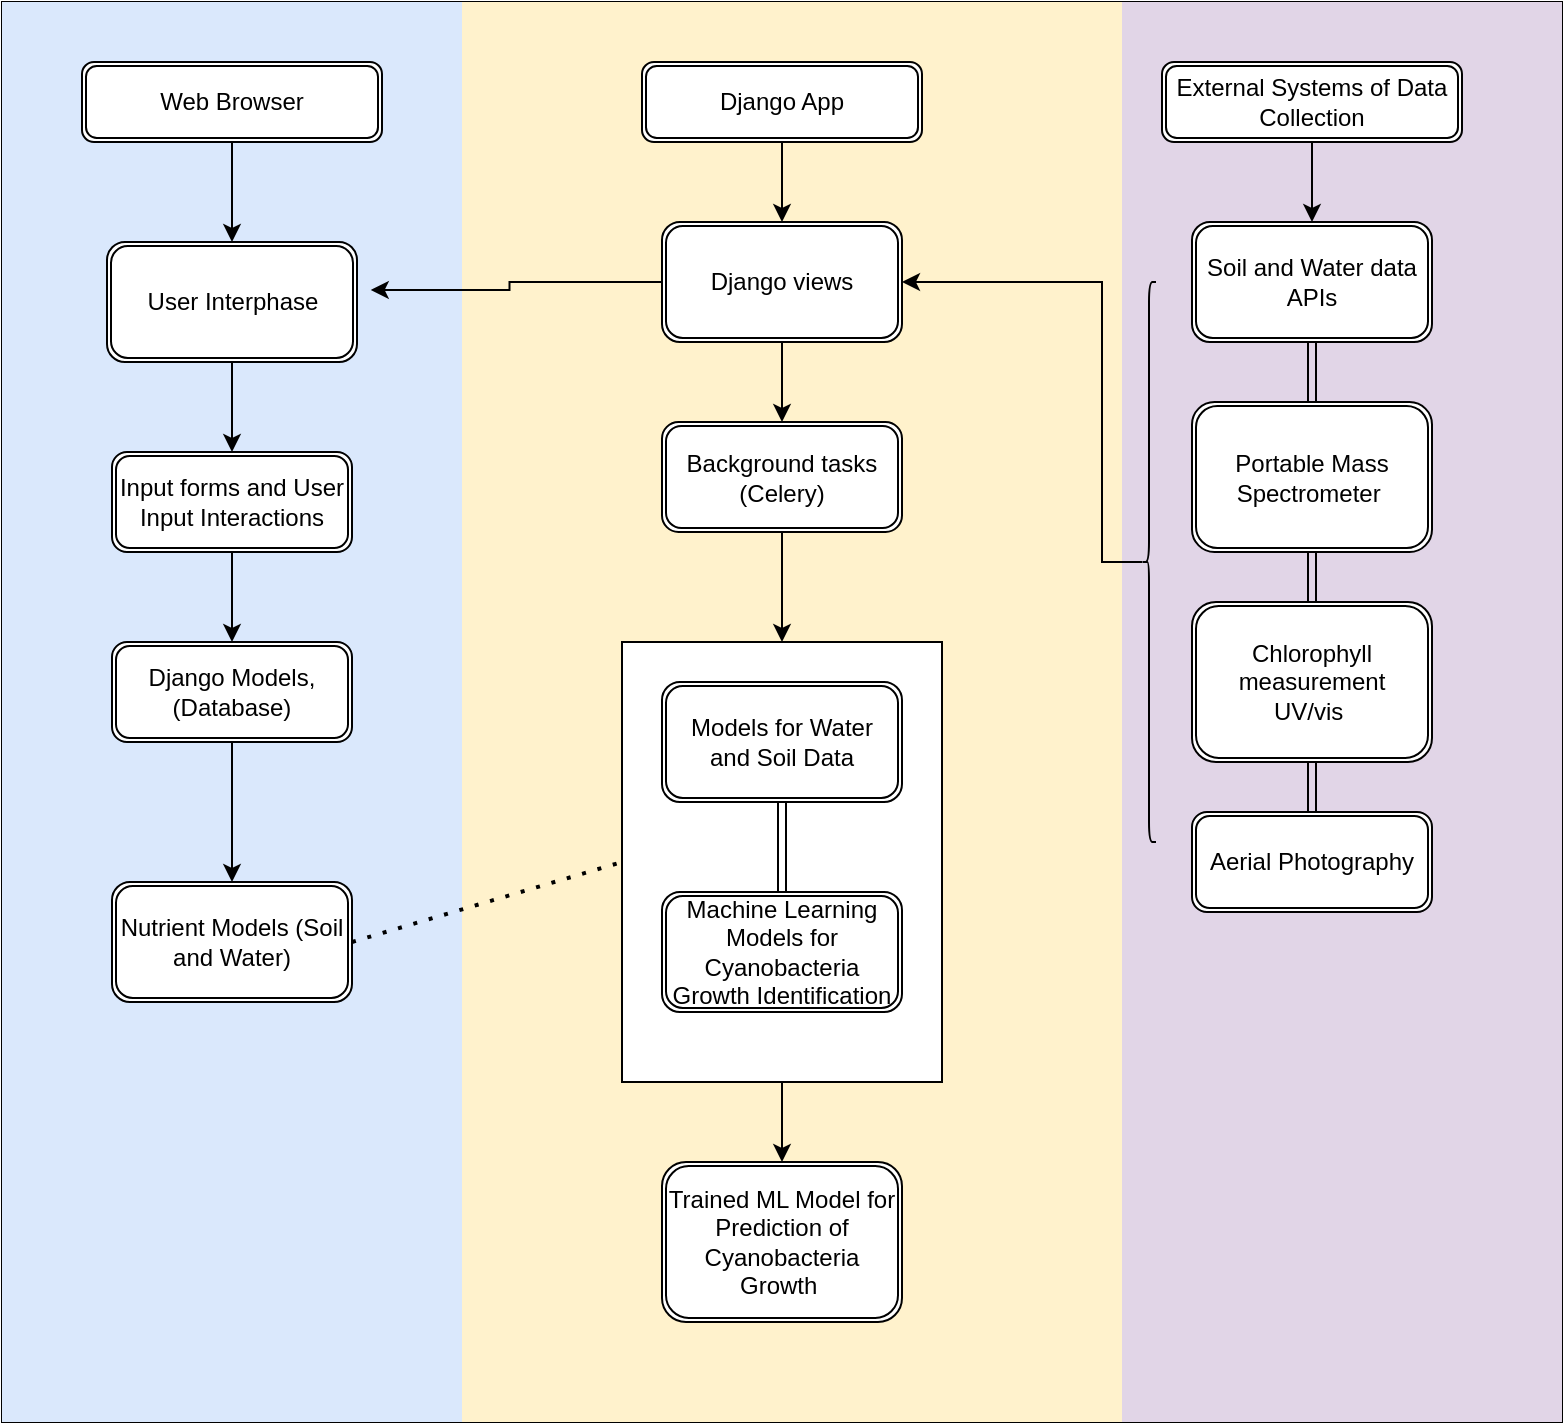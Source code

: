 <mxfile version="22.1.5" type="github">
  <diagram name="Page-1" id="pcjoGbgrFlT2-Ms75mwo">
    <mxGraphModel dx="1363" dy="1761" grid="1" gridSize="10" guides="1" tooltips="1" connect="1" arrows="1" fold="1" page="1" pageScale="1" pageWidth="827" pageHeight="1169" math="0" shadow="0">
      <root>
        <mxCell id="0" />
        <mxCell id="1" parent="0" />
        <mxCell id="Ht-ry6OkDduc0hVXBzxZ-5" value="" style="shape=table;startSize=0;container=1;collapsible=0;childLayout=tableLayout;" vertex="1" parent="1">
          <mxGeometry x="120" y="-750" width="780" height="710" as="geometry" />
        </mxCell>
        <mxCell id="Ht-ry6OkDduc0hVXBzxZ-6" value="" style="shape=tableRow;horizontal=0;startSize=0;swimlaneHead=0;swimlaneBody=0;strokeColor=inherit;top=0;left=0;bottom=0;right=0;collapsible=0;dropTarget=0;fillColor=none;points=[[0,0.5],[1,0.5]];portConstraint=eastwest;" vertex="1" parent="Ht-ry6OkDduc0hVXBzxZ-5">
          <mxGeometry width="780" height="710" as="geometry" />
        </mxCell>
        <mxCell id="Ht-ry6OkDduc0hVXBzxZ-7" value="" style="shape=partialRectangle;html=1;whiteSpace=wrap;connectable=0;strokeColor=#6c8ebf;overflow=hidden;fillColor=#dae8fc;top=0;left=0;bottom=0;right=0;pointerEvents=1;" vertex="1" parent="Ht-ry6OkDduc0hVXBzxZ-6">
          <mxGeometry width="230" height="710" as="geometry">
            <mxRectangle width="230" height="710" as="alternateBounds" />
          </mxGeometry>
        </mxCell>
        <mxCell id="Ht-ry6OkDduc0hVXBzxZ-8" value="" style="shape=partialRectangle;html=1;whiteSpace=wrap;connectable=0;strokeColor=#d6b656;overflow=hidden;fillColor=#fff2cc;top=0;left=0;bottom=0;right=0;pointerEvents=1;" vertex="1" parent="Ht-ry6OkDduc0hVXBzxZ-6">
          <mxGeometry x="230" width="330" height="710" as="geometry">
            <mxRectangle width="330" height="710" as="alternateBounds" />
          </mxGeometry>
        </mxCell>
        <mxCell id="Ht-ry6OkDduc0hVXBzxZ-9" value="" style="shape=partialRectangle;html=1;whiteSpace=wrap;connectable=0;strokeColor=#9673a6;overflow=hidden;fillColor=#e1d5e7;top=0;left=0;bottom=0;right=0;pointerEvents=1;" vertex="1" parent="Ht-ry6OkDduc0hVXBzxZ-6">
          <mxGeometry x="560" width="220" height="710" as="geometry">
            <mxRectangle width="220" height="710" as="alternateBounds" />
          </mxGeometry>
        </mxCell>
        <mxCell id="Ht-ry6OkDduc0hVXBzxZ-30" value="" style="edgeStyle=orthogonalEdgeStyle;rounded=0;orthogonalLoop=1;jettySize=auto;html=1;" edge="1" parent="1" source="Ht-ry6OkDduc0hVXBzxZ-10" target="Ht-ry6OkDduc0hVXBzxZ-15">
          <mxGeometry relative="1" as="geometry" />
        </mxCell>
        <mxCell id="Ht-ry6OkDduc0hVXBzxZ-10" value="Web Browser" style="shape=ext;double=1;rounded=1;whiteSpace=wrap;html=1;" vertex="1" parent="1">
          <mxGeometry x="160" y="-720" width="150" height="40" as="geometry" />
        </mxCell>
        <mxCell id="Ht-ry6OkDduc0hVXBzxZ-32" value="" style="edgeStyle=orthogonalEdgeStyle;rounded=0;orthogonalLoop=1;jettySize=auto;html=1;" edge="1" parent="1" source="Ht-ry6OkDduc0hVXBzxZ-11" target="Ht-ry6OkDduc0hVXBzxZ-16">
          <mxGeometry relative="1" as="geometry" />
        </mxCell>
        <mxCell id="Ht-ry6OkDduc0hVXBzxZ-11" value="Django App" style="shape=ext;double=1;rounded=1;whiteSpace=wrap;html=1;" vertex="1" parent="1">
          <mxGeometry x="440" y="-720" width="140" height="40" as="geometry" />
        </mxCell>
        <mxCell id="Ht-ry6OkDduc0hVXBzxZ-33" value="" style="edgeStyle=orthogonalEdgeStyle;rounded=0;orthogonalLoop=1;jettySize=auto;html=1;" edge="1" parent="1" source="Ht-ry6OkDduc0hVXBzxZ-12" target="Ht-ry6OkDduc0hVXBzxZ-26">
          <mxGeometry relative="1" as="geometry" />
        </mxCell>
        <mxCell id="Ht-ry6OkDduc0hVXBzxZ-12" value="External Systems of Data Collection" style="shape=ext;double=1;rounded=1;whiteSpace=wrap;html=1;" vertex="1" parent="1">
          <mxGeometry x="700" y="-720" width="150" height="40" as="geometry" />
        </mxCell>
        <mxCell id="Ht-ry6OkDduc0hVXBzxZ-50" value="" style="edgeStyle=orthogonalEdgeStyle;rounded=0;orthogonalLoop=1;jettySize=auto;html=1;" edge="1" parent="1" source="Ht-ry6OkDduc0hVXBzxZ-15" target="Ht-ry6OkDduc0hVXBzxZ-20">
          <mxGeometry relative="1" as="geometry" />
        </mxCell>
        <mxCell id="Ht-ry6OkDduc0hVXBzxZ-15" value="User Interphase" style="shape=ext;double=1;rounded=1;whiteSpace=wrap;html=1;" vertex="1" parent="1">
          <mxGeometry x="172.5" y="-630" width="125" height="60" as="geometry" />
        </mxCell>
        <mxCell id="Ht-ry6OkDduc0hVXBzxZ-41" value="" style="edgeStyle=orthogonalEdgeStyle;rounded=0;orthogonalLoop=1;jettySize=auto;html=1;" edge="1" parent="1" source="Ht-ry6OkDduc0hVXBzxZ-16" target="Ht-ry6OkDduc0hVXBzxZ-24">
          <mxGeometry relative="1" as="geometry" />
        </mxCell>
        <mxCell id="Ht-ry6OkDduc0hVXBzxZ-16" value="Django views" style="shape=ext;double=1;rounded=1;whiteSpace=wrap;html=1;" vertex="1" parent="1">
          <mxGeometry x="450" y="-640" width="120" height="60" as="geometry" />
        </mxCell>
        <mxCell id="Ht-ry6OkDduc0hVXBzxZ-18" value="Nutrient Models (Soil and Water)" style="shape=ext;double=1;rounded=1;whiteSpace=wrap;html=1;" vertex="1" parent="1">
          <mxGeometry x="175" y="-310" width="120" height="60" as="geometry" />
        </mxCell>
        <mxCell id="Ht-ry6OkDduc0hVXBzxZ-49" value="" style="edgeStyle=orthogonalEdgeStyle;rounded=0;orthogonalLoop=1;jettySize=auto;html=1;" edge="1" parent="1" source="Ht-ry6OkDduc0hVXBzxZ-19" target="Ht-ry6OkDduc0hVXBzxZ-18">
          <mxGeometry relative="1" as="geometry" />
        </mxCell>
        <mxCell id="Ht-ry6OkDduc0hVXBzxZ-19" value="Django Models,&lt;br&gt;(Database)" style="shape=ext;double=1;rounded=1;whiteSpace=wrap;html=1;" vertex="1" parent="1">
          <mxGeometry x="175" y="-430" width="120" height="50" as="geometry" />
        </mxCell>
        <mxCell id="Ht-ry6OkDduc0hVXBzxZ-48" value="" style="edgeStyle=orthogonalEdgeStyle;rounded=0;orthogonalLoop=1;jettySize=auto;html=1;" edge="1" parent="1" source="Ht-ry6OkDduc0hVXBzxZ-20" target="Ht-ry6OkDduc0hVXBzxZ-19">
          <mxGeometry relative="1" as="geometry" />
        </mxCell>
        <mxCell id="Ht-ry6OkDduc0hVXBzxZ-20" value="Input forms and User Input Interactions" style="shape=ext;double=1;rounded=1;whiteSpace=wrap;html=1;" vertex="1" parent="1">
          <mxGeometry x="175" y="-525" width="120" height="50" as="geometry" />
        </mxCell>
        <mxCell id="Ht-ry6OkDduc0hVXBzxZ-42" value="" style="edgeStyle=orthogonalEdgeStyle;rounded=0;orthogonalLoop=1;jettySize=auto;html=1;shape=link;" edge="1" parent="1" source="Ht-ry6OkDduc0hVXBzxZ-21" target="Ht-ry6OkDduc0hVXBzxZ-27">
          <mxGeometry relative="1" as="geometry" />
        </mxCell>
        <mxCell id="Ht-ry6OkDduc0hVXBzxZ-21" value="Aerial Photography" style="shape=ext;double=1;rounded=1;whiteSpace=wrap;html=1;" vertex="1" parent="1">
          <mxGeometry x="715" y="-345" width="120" height="50" as="geometry" />
        </mxCell>
        <mxCell id="Ht-ry6OkDduc0hVXBzxZ-24" value="Background tasks&lt;br&gt;(Celery)" style="shape=ext;double=1;rounded=1;whiteSpace=wrap;html=1;" vertex="1" parent="1">
          <mxGeometry x="450" y="-540" width="120" height="55" as="geometry" />
        </mxCell>
        <mxCell id="Ht-ry6OkDduc0hVXBzxZ-26" value="Soil and Water data APIs" style="shape=ext;double=1;rounded=1;whiteSpace=wrap;html=1;" vertex="1" parent="1">
          <mxGeometry x="715" y="-640" width="120" height="60" as="geometry" />
        </mxCell>
        <mxCell id="Ht-ry6OkDduc0hVXBzxZ-35" value="" style="edgeStyle=orthogonalEdgeStyle;rounded=0;orthogonalLoop=1;jettySize=auto;html=1;shape=link;" edge="1" parent="1" source="Ht-ry6OkDduc0hVXBzxZ-27" target="Ht-ry6OkDduc0hVXBzxZ-28">
          <mxGeometry relative="1" as="geometry" />
        </mxCell>
        <mxCell id="Ht-ry6OkDduc0hVXBzxZ-27" value="Chlorophyll measurement UV/vis&amp;nbsp;" style="shape=ext;double=1;rounded=1;whiteSpace=wrap;html=1;" vertex="1" parent="1">
          <mxGeometry x="715" y="-450" width="120" height="80" as="geometry" />
        </mxCell>
        <mxCell id="Ht-ry6OkDduc0hVXBzxZ-37" value="" style="edgeStyle=orthogonalEdgeStyle;rounded=0;orthogonalLoop=1;jettySize=auto;html=1;shape=link;" edge="1" parent="1" source="Ht-ry6OkDduc0hVXBzxZ-28" target="Ht-ry6OkDduc0hVXBzxZ-26">
          <mxGeometry relative="1" as="geometry" />
        </mxCell>
        <mxCell id="Ht-ry6OkDduc0hVXBzxZ-28" value="Portable Mass Spectrometer&amp;nbsp;" style="shape=ext;double=1;rounded=1;whiteSpace=wrap;html=1;" vertex="1" parent="1">
          <mxGeometry x="715" y="-550" width="120" height="75" as="geometry" />
        </mxCell>
        <mxCell id="Ht-ry6OkDduc0hVXBzxZ-29" value="Trained ML Model for Prediction of Cyanobacteria Growth&amp;nbsp;" style="shape=ext;double=1;rounded=1;whiteSpace=wrap;html=1;" vertex="1" parent="1">
          <mxGeometry x="450" y="-170" width="120" height="80" as="geometry" />
        </mxCell>
        <mxCell id="Ht-ry6OkDduc0hVXBzxZ-40" value="" style="edgeStyle=orthogonalEdgeStyle;rounded=0;orthogonalLoop=1;jettySize=auto;html=1;" edge="1" parent="1" source="Ht-ry6OkDduc0hVXBzxZ-39" target="Ht-ry6OkDduc0hVXBzxZ-16">
          <mxGeometry relative="1" as="geometry">
            <Array as="points">
              <mxPoint x="670" y="-470" />
              <mxPoint x="670" y="-610" />
            </Array>
          </mxGeometry>
        </mxCell>
        <mxCell id="Ht-ry6OkDduc0hVXBzxZ-39" value="" style="shape=curlyBracket;whiteSpace=wrap;html=1;rounded=1;labelPosition=left;verticalLabelPosition=middle;align=right;verticalAlign=middle;" vertex="1" parent="1">
          <mxGeometry x="690" y="-610" width="7" height="280" as="geometry" />
        </mxCell>
        <mxCell id="Ht-ry6OkDduc0hVXBzxZ-61" value="" style="edgeStyle=orthogonalEdgeStyle;rounded=0;orthogonalLoop=1;jettySize=auto;html=1;" edge="1" parent="1" source="Ht-ry6OkDduc0hVXBzxZ-51" target="Ht-ry6OkDduc0hVXBzxZ-29">
          <mxGeometry relative="1" as="geometry" />
        </mxCell>
        <mxCell id="Ht-ry6OkDduc0hVXBzxZ-51" value="" style="rounded=0;whiteSpace=wrap;html=1;" vertex="1" parent="1">
          <mxGeometry x="430" y="-430" width="160" height="220" as="geometry" />
        </mxCell>
        <mxCell id="Ht-ry6OkDduc0hVXBzxZ-47" style="edgeStyle=orthogonalEdgeStyle;rounded=0;orthogonalLoop=1;jettySize=auto;html=1;entryX=1.055;entryY=0.4;entryDx=0;entryDy=0;entryPerimeter=0;" edge="1" parent="1" source="Ht-ry6OkDduc0hVXBzxZ-16" target="Ht-ry6OkDduc0hVXBzxZ-15">
          <mxGeometry relative="1" as="geometry" />
        </mxCell>
        <mxCell id="Ht-ry6OkDduc0hVXBzxZ-52" value="" style="edgeStyle=orthogonalEdgeStyle;rounded=0;orthogonalLoop=1;jettySize=auto;html=1;shape=link;" edge="1" parent="1" source="Ht-ry6OkDduc0hVXBzxZ-23" target="Ht-ry6OkDduc0hVXBzxZ-43">
          <mxGeometry relative="1" as="geometry" />
        </mxCell>
        <mxCell id="Ht-ry6OkDduc0hVXBzxZ-23" value="Models for Water and Soil Data" style="shape=ext;double=1;rounded=1;whiteSpace=wrap;html=1;" vertex="1" parent="1">
          <mxGeometry x="450" y="-410" width="120" height="60" as="geometry" />
        </mxCell>
        <mxCell id="Ht-ry6OkDduc0hVXBzxZ-43" value="Machine Learning Models for Cyanobacteria Growth Identification" style="shape=ext;double=1;rounded=1;whiteSpace=wrap;html=1;" vertex="1" parent="1">
          <mxGeometry x="450" y="-305" width="120" height="60" as="geometry" />
        </mxCell>
        <mxCell id="Ht-ry6OkDduc0hVXBzxZ-58" value="" style="endArrow=classic;html=1;rounded=0;exitX=0.5;exitY=1;exitDx=0;exitDy=0;entryX=0.5;entryY=0;entryDx=0;entryDy=0;" edge="1" parent="1" source="Ht-ry6OkDduc0hVXBzxZ-24" target="Ht-ry6OkDduc0hVXBzxZ-51">
          <mxGeometry width="50" height="50" relative="1" as="geometry">
            <mxPoint x="610" y="-410" as="sourcePoint" />
            <mxPoint x="660" y="-460" as="targetPoint" />
          </mxGeometry>
        </mxCell>
        <mxCell id="Ht-ry6OkDduc0hVXBzxZ-59" value="" style="endArrow=none;dashed=1;html=1;dashPattern=1 3;strokeWidth=2;rounded=0;entryX=0;entryY=0.5;entryDx=0;entryDy=0;exitX=1;exitY=0.5;exitDx=0;exitDy=0;" edge="1" parent="1" source="Ht-ry6OkDduc0hVXBzxZ-18" target="Ht-ry6OkDduc0hVXBzxZ-51">
          <mxGeometry width="50" height="50" relative="1" as="geometry">
            <mxPoint x="310" y="-280" as="sourcePoint" />
            <mxPoint x="360" y="-330" as="targetPoint" />
          </mxGeometry>
        </mxCell>
      </root>
    </mxGraphModel>
  </diagram>
</mxfile>
